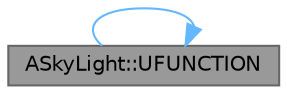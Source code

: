 digraph "ASkyLight::UFUNCTION"
{
 // INTERACTIVE_SVG=YES
 // LATEX_PDF_SIZE
  bgcolor="transparent";
  edge [fontname=Helvetica,fontsize=10,labelfontname=Helvetica,labelfontsize=10];
  node [fontname=Helvetica,fontsize=10,shape=box,height=0.2,width=0.4];
  rankdir="LR";
  Node1 [id="Node000001",label="ASkyLight::UFUNCTION",height=0.2,width=0.4,color="gray40", fillcolor="grey60", style="filled", fontcolor="black",tooltip="replicated copy of LightComponent's bEnabled property"];
  Node1 -> Node1 [id="edge1_Node000001_Node000001",color="steelblue1",style="solid",tooltip=" "];
}
